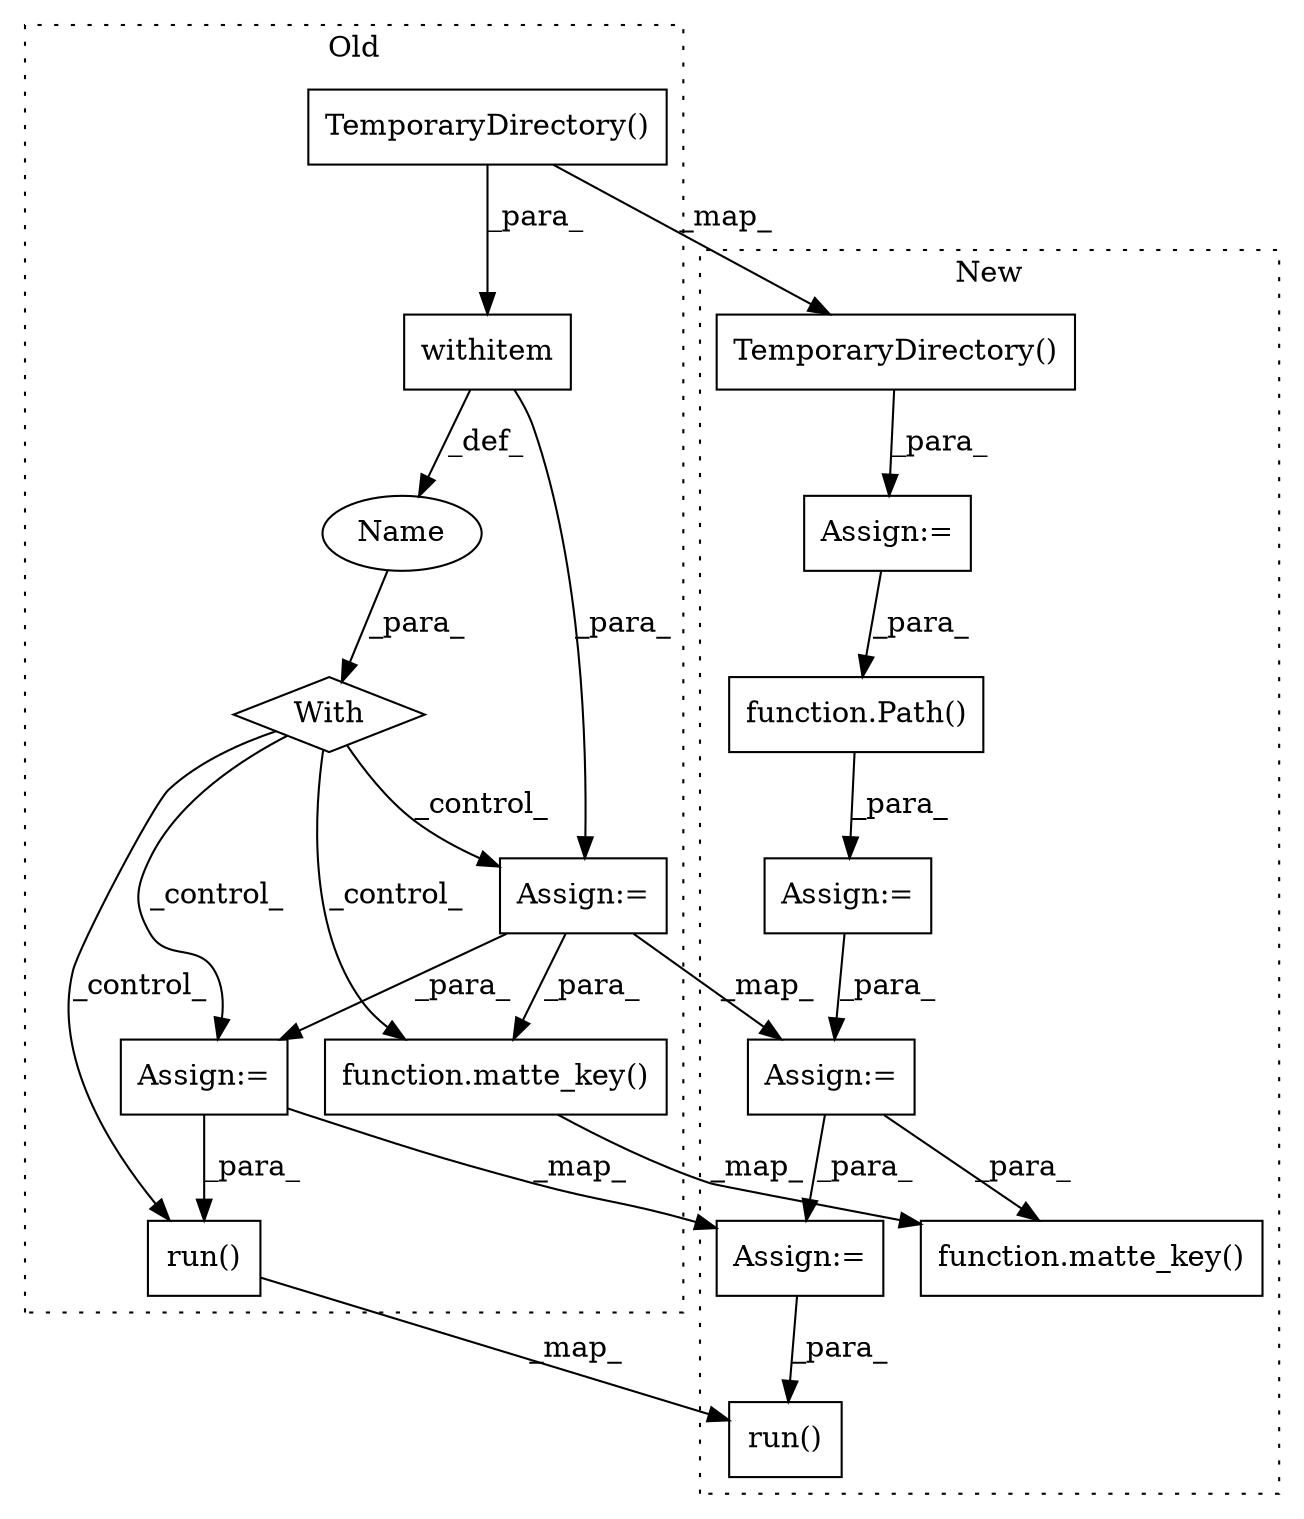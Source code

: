 digraph G {
subgraph cluster0 {
1 [label="TemporaryDirectory()" a="75" s="8513" l="29" shape="box"];
4 [label="Assign:=" a="68" s="8575" l="3" shape="box"];
6 [label="function.matte_key()" a="75" s="8631,8854" l="10,1" shape="box"];
7 [label="With" a="39" s="8508,8521" l="5,45" shape="diamond"];
8 [label="withitem" a="49" s="8513" l="8" shape="box"];
9 [label="Name" a="87" s="8546" l="10" shape="ellipse"];
13 [label="run()" a="75" s="9156,9179" l="7,1" shape="box"];
15 [label="Assign:=" a="68" s="8904" l="3" shape="box"];
label = "Old";
style="dotted";
}
subgraph cluster1 {
2 [label="TemporaryDirectory()" a="75" s="8552" l="29" shape="box"];
3 [label="Assign:=" a="68" s="8632" l="3" shape="box"];
5 [label="function.matte_key()" a="75" s="8684,8883" l="10,1" shape="box"];
10 [label="function.Path()" a="75" s="8599,8617" l="5,1" shape="box"];
11 [label="Assign:=" a="68" s="8596" l="3" shape="box"];
12 [label="Assign:=" a="68" s="8549" l="3" shape="box"];
14 [label="run()" a="75" s="9191,9214" l="7,1" shape="box"];
16 [label="Assign:=" a="68" s="8925" l="3" shape="box"];
label = "New";
style="dotted";
}
1 -> 8 [label="_para_"];
1 -> 2 [label="_map_"];
2 -> 12 [label="_para_"];
3 -> 5 [label="_para_"];
3 -> 16 [label="_para_"];
4 -> 3 [label="_map_"];
4 -> 15 [label="_para_"];
4 -> 6 [label="_para_"];
6 -> 5 [label="_map_"];
7 -> 15 [label="_control_"];
7 -> 4 [label="_control_"];
7 -> 6 [label="_control_"];
7 -> 13 [label="_control_"];
8 -> 9 [label="_def_"];
8 -> 4 [label="_para_"];
9 -> 7 [label="_para_"];
10 -> 11 [label="_para_"];
11 -> 3 [label="_para_"];
12 -> 10 [label="_para_"];
13 -> 14 [label="_map_"];
15 -> 16 [label="_map_"];
15 -> 13 [label="_para_"];
16 -> 14 [label="_para_"];
}